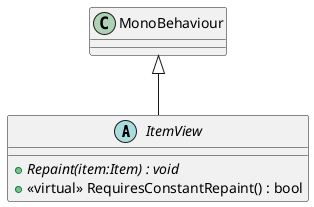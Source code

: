 @startuml
abstract class ItemView {
    + {abstract} Repaint(item:Item) : void
    + <<virtual>> RequiresConstantRepaint() : bool
}
MonoBehaviour <|-- ItemView
@enduml
